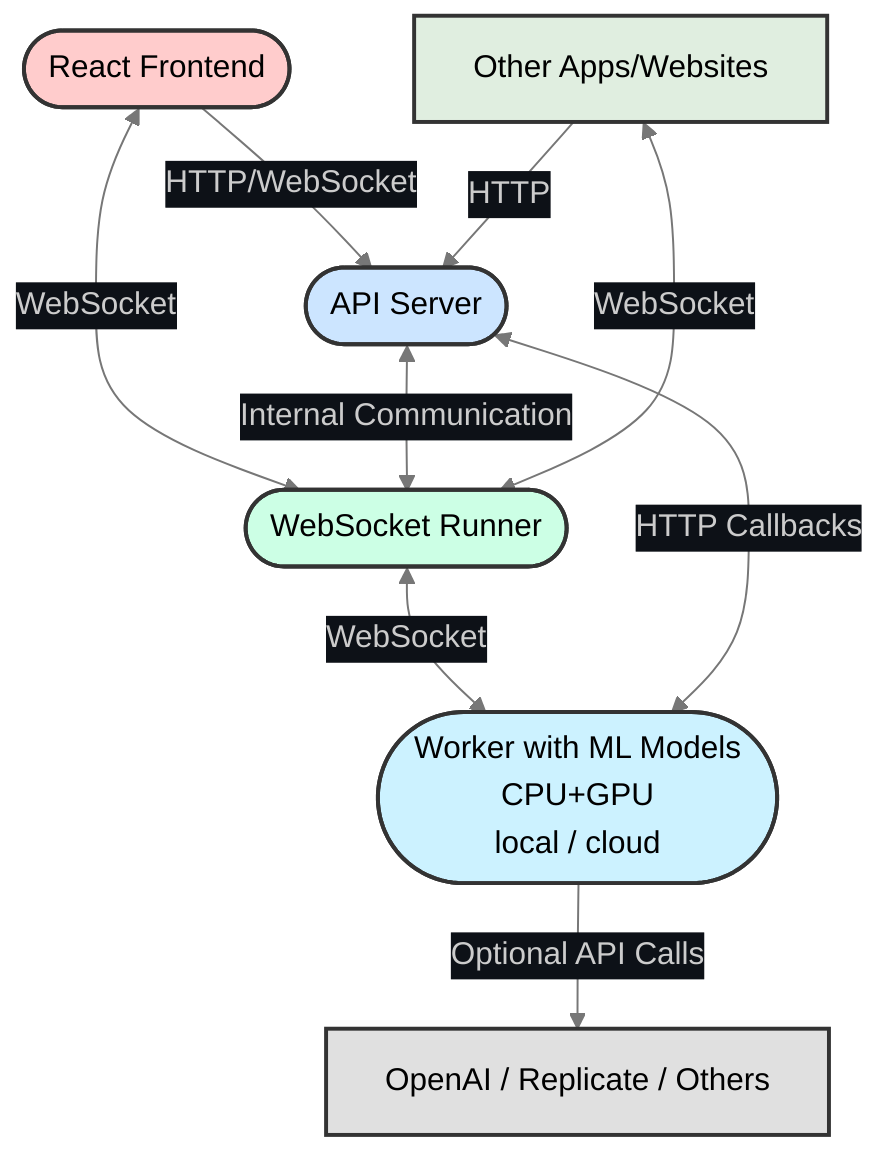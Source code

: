 %%{init: {'theme': 'dark', 'themeVariables': { 'primaryColor': '#0d1117', 'edgeLabelBackground': '#0d1117', 'lineColor': '#777', 'edgeLabelColor': '#777' }}}%%

graph TD
A([React Frontend]) -->|HTTP/WebSocket| B([API Server])
A <-->|WebSocket| C([WebSocket Runner])
B <-->|Internal Communication| C
C <-->|WebSocket| D([Worker with ML Models<br> CPU+GPU <br>local / cloud])
D <-->|HTTP Callbacks| B
E[Other Apps/Websites] -->|HTTP| B
E <-->|WebSocket| C
D -->|Optional API Calls| F[OpenAI / Replicate / Others]

    classDef default fill:#e0eee0,stroke:#333,stroke-width:2px,color:#000;
    classDef frontend fill:#ffcccc,stroke:#333,stroke-width:2px,color:#000;
    classDef server fill:#cce5ff,stroke:#333,stroke-width:2px,color:#000;
    classDef runner fill:#ccffe5,stroke:#333,stroke-width:2px,color:#000;
    classDef worker fill:#ccf2ff,stroke:#333,stroke-width:2px,color:#000;
    classDef api fill:#e0e0e0,stroke:#333,stroke-width:2px,color:#000;
    classDef darkgray fill:#a9a9a9,stroke:#333,stroke-width:2px,color:#000;


    class A frontend;
    class B server;
    class C runner;
    class D worker;
    class E other;
    class F,G,H api;